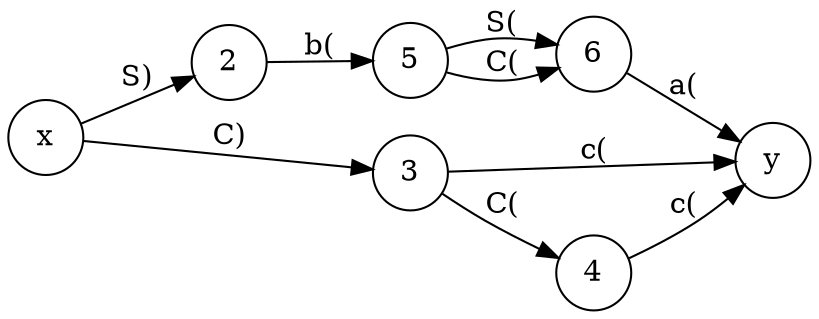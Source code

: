 digraph g 
{
rankdir = LR
node[shape=circle]
1[label="y"]
0[label="x"]
0 -> 2 [label = "S)"] 
0 -> 3 [label = "C)"]
3 -> 4 [label = "C("]
4 -> 1 [label = "c("]
3 -> 1 [label = "c("]
2 -> 5 [label = "b("]
5 -> 6 [label = "S("]
6 -> 1 [label = "a("]
5 -> 6 [label = "C("]
}